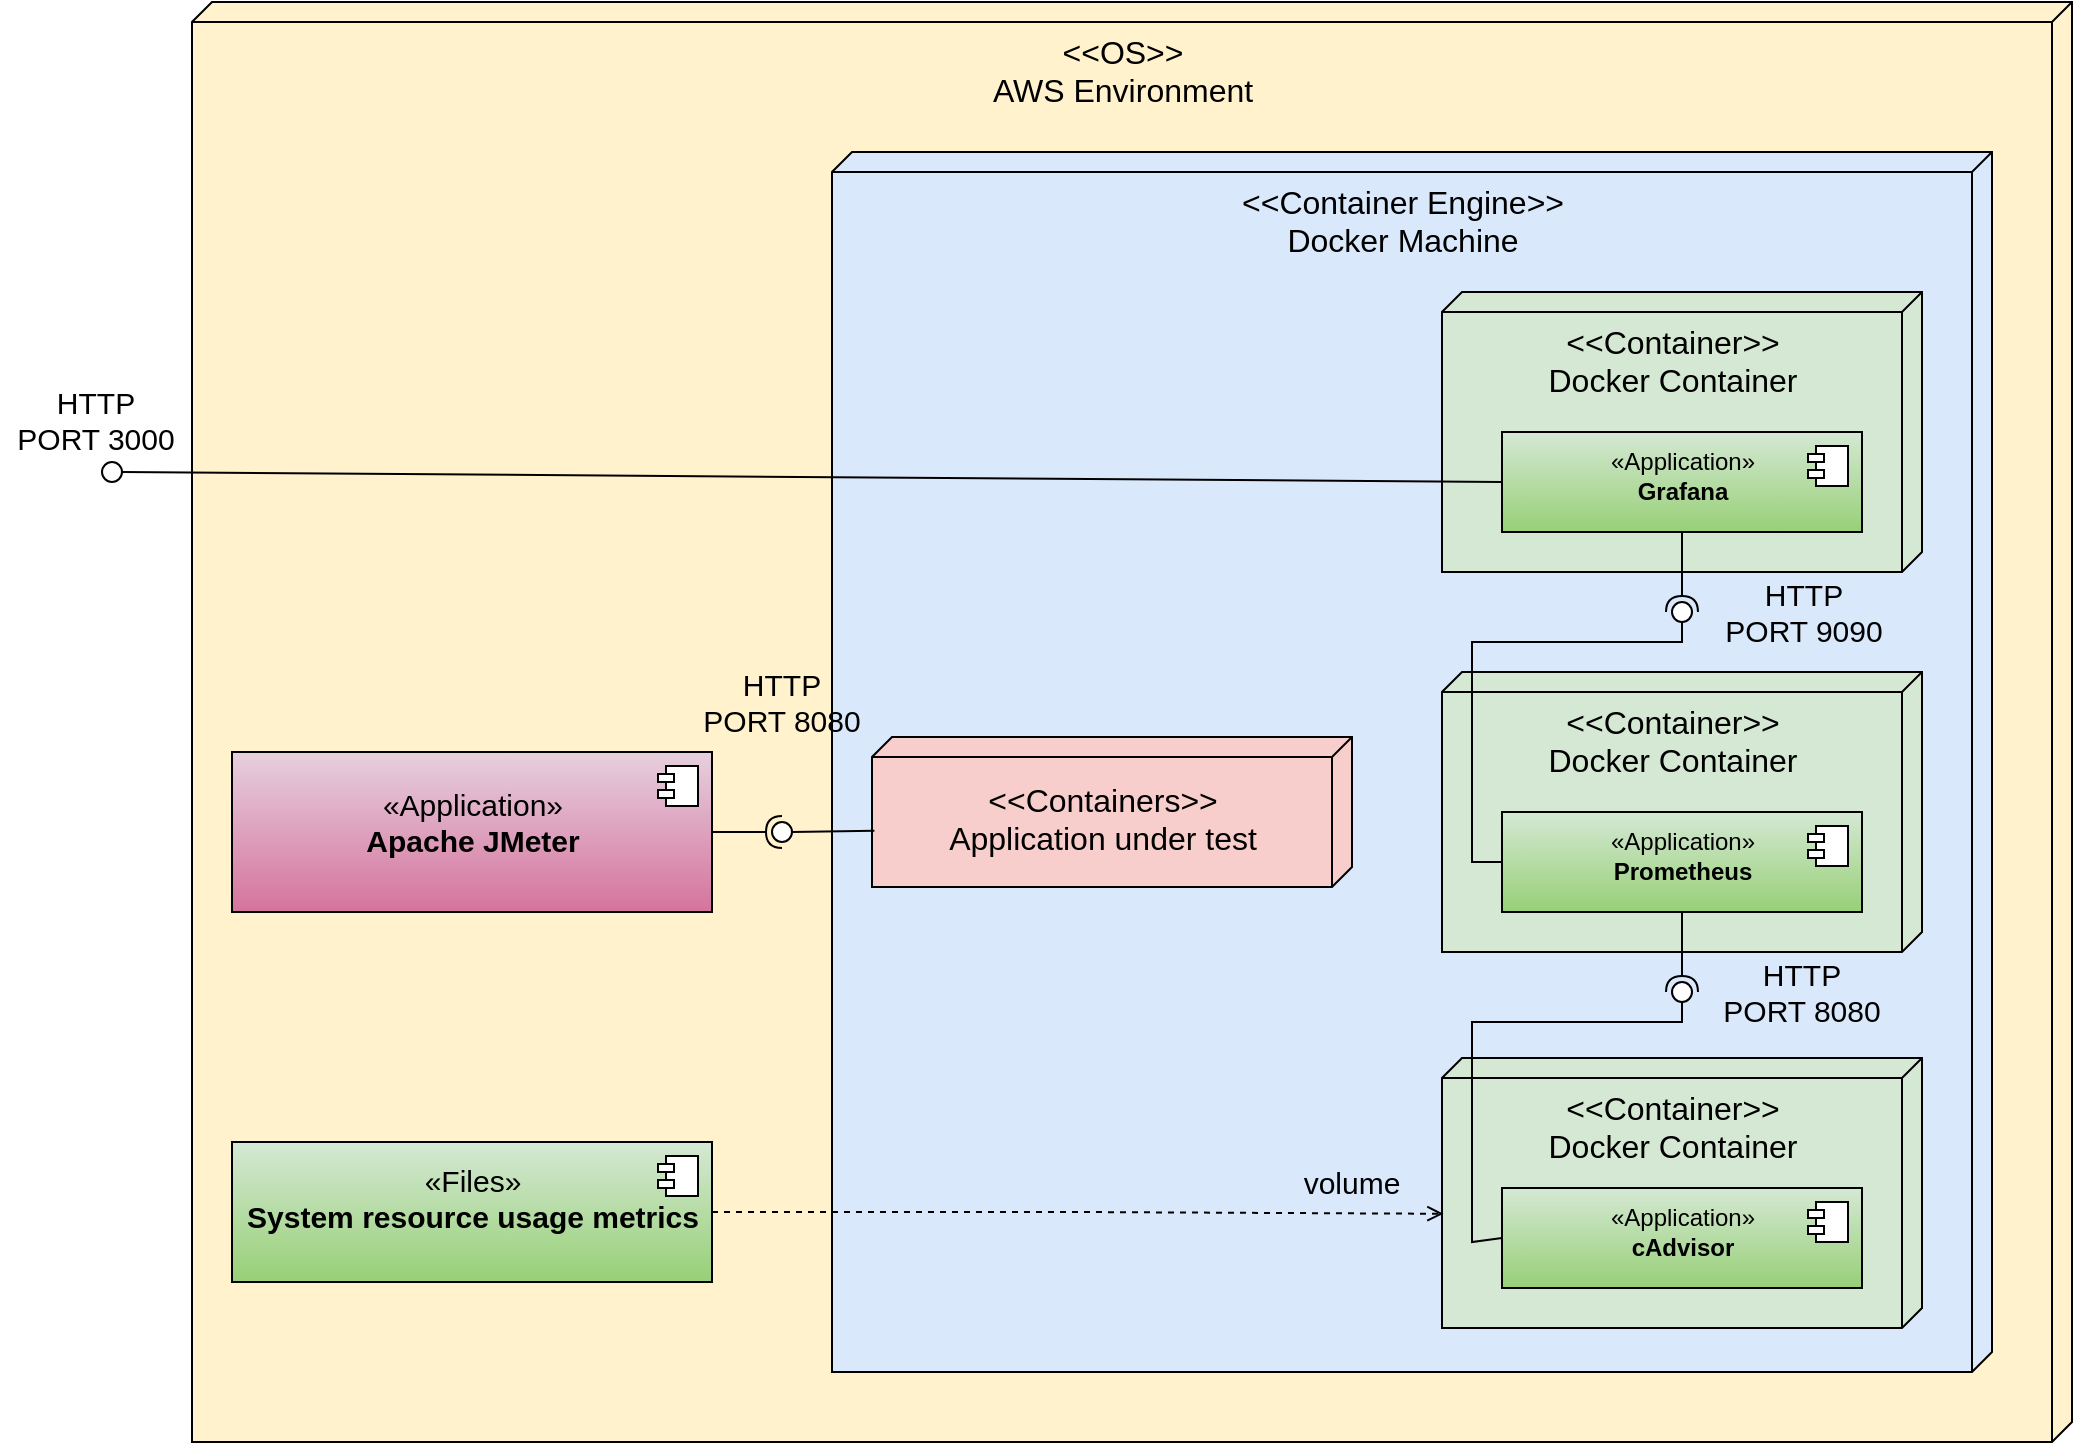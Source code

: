 <mxfile version="20.2.5" type="device"><diagram id="4Eg-rEdWUZAbIt0aXv7w" name="Page-1"><mxGraphModel dx="2881" dy="1134" grid="1" gridSize="10" guides="1" tooltips="1" connect="1" arrows="1" fold="1" page="1" pageScale="1" pageWidth="850" pageHeight="1100" math="0" shadow="0"><root><mxCell id="0"/><mxCell id="1" parent="0"/><mxCell id="MHwHA6D8x4Dm1rBFjHaf-4" value="&lt;span style=&quot;font-size: 16px;&quot;&gt;&amp;lt;&amp;lt;OS&amp;gt;&amp;gt;&lt;br&gt;AWS Environment&lt;br&gt;&lt;/span&gt;" style="verticalAlign=bottom;align=center;spacingTop=8;spacingLeft=2;spacingRight=12;shape=cube;size=10;direction=south;fontStyle=0;html=1;labelPosition=center;verticalLabelPosition=top;spacing=-54;rounded=0;labelBackgroundColor=none;fillColor=#fff2cc;strokeColor=#000000;" vertex="1" parent="1"><mxGeometry x="-70" y="170" width="940" height="720" as="geometry"/></mxCell><mxCell id="xygY9TsRMGHUz12wgXeU-8" value="&lt;span style=&quot;font-size: 16px;&quot;&gt;&amp;lt;&amp;lt;Container Engine&amp;gt;&amp;gt;&lt;br&gt;Docker Machine&lt;br&gt;&lt;/span&gt;" style="verticalAlign=bottom;align=center;spacingTop=8;spacingLeft=2;spacingRight=12;shape=cube;size=10;direction=south;fontStyle=0;html=1;labelPosition=center;verticalLabelPosition=top;spacing=-54;rounded=0;labelBackgroundColor=none;fillColor=#dae8fc;strokeColor=#000000;" parent="1" vertex="1"><mxGeometry x="250" y="245" width="580" height="610" as="geometry"/></mxCell><mxCell id="xygY9TsRMGHUz12wgXeU-13" value="&lt;span style=&quot;font-size: 16px;&quot;&gt;&amp;lt;&amp;lt;Container&amp;gt;&amp;gt;&lt;br&gt;Docker Container&lt;br&gt;&lt;/span&gt;" style="verticalAlign=bottom;align=center;spacingTop=8;spacingLeft=2;spacingRight=12;shape=cube;size=10;direction=south;fontStyle=0;html=1;labelPosition=center;verticalLabelPosition=top;spacing=-54;rounded=0;fillColor=#d5e8d4;strokeColor=#000000;" parent="1" vertex="1"><mxGeometry x="555" y="315" width="240" height="140" as="geometry"/></mxCell><mxCell id="xygY9TsRMGHUz12wgXeU-14" value="«Application»&lt;br&gt;&lt;b&gt;Grafana&lt;/b&gt;" style="html=1;dropTarget=0;labelPosition=center;verticalLabelPosition=top;align=center;verticalAlign=bottom;spacing=-37;rounded=0;fillColor=#d5e8d4;strokeColor=#000000;gradientColor=#97d077;" parent="1" vertex="1"><mxGeometry x="585" y="385" width="180" height="50" as="geometry"/></mxCell><mxCell id="xygY9TsRMGHUz12wgXeU-15" value="" style="shape=module;jettyWidth=8;jettyHeight=4;rounded=0;" parent="xygY9TsRMGHUz12wgXeU-14" vertex="1"><mxGeometry x="1" width="20" height="20" relative="1" as="geometry"><mxPoint x="-27" y="7" as="offset"/></mxGeometry></mxCell><mxCell id="xygY9TsRMGHUz12wgXeU-16" value="&lt;span style=&quot;font-size: 16px;&quot;&gt;&amp;lt;&amp;lt;Container&amp;gt;&amp;gt;&lt;/span&gt;&lt;br style=&quot;font-size: 16px;&quot;&gt;&lt;span style=&quot;font-size: 16px;&quot;&gt;Docker Container&lt;/span&gt;&lt;span style=&quot;font-size: 16px;&quot;&gt;&lt;br&gt;&lt;/span&gt;" style="verticalAlign=bottom;align=center;spacingTop=8;spacingLeft=2;spacingRight=12;shape=cube;size=10;direction=south;fontStyle=0;html=1;labelPosition=center;verticalLabelPosition=top;spacing=-54;rounded=0;fillColor=#d5e8d4;strokeColor=#000000;" parent="1" vertex="1"><mxGeometry x="555" y="505" width="240" height="140" as="geometry"/></mxCell><mxCell id="xygY9TsRMGHUz12wgXeU-17" value="«Application»&lt;br&gt;&lt;b&gt;Prometheus&lt;br&gt;&lt;/b&gt;" style="html=1;dropTarget=0;labelPosition=center;verticalLabelPosition=top;align=center;verticalAlign=bottom;spacing=-37;rounded=0;fillColor=#d5e8d4;strokeColor=#000000;gradientColor=#97d077;" parent="1" vertex="1"><mxGeometry x="585" y="575" width="180" height="50" as="geometry"/></mxCell><mxCell id="xygY9TsRMGHUz12wgXeU-18" value="" style="shape=module;jettyWidth=8;jettyHeight=4;rounded=0;" parent="xygY9TsRMGHUz12wgXeU-17" vertex="1"><mxGeometry x="1" width="20" height="20" relative="1" as="geometry"><mxPoint x="-27" y="7" as="offset"/></mxGeometry></mxCell><mxCell id="xygY9TsRMGHUz12wgXeU-19" value="&lt;span style=&quot;font-size: 16px;&quot;&gt;&amp;lt;&amp;lt;Containers&amp;gt;&amp;gt;&lt;/span&gt;&lt;br style=&quot;font-size: 16px;&quot;&gt;&lt;span style=&quot;font-size: 16px;&quot;&gt;Application under test&lt;/span&gt;&lt;span style=&quot;font-size: 16px;&quot;&gt;&lt;br&gt;&lt;/span&gt;" style="verticalAlign=bottom;align=center;spacingTop=8;spacingLeft=2;spacingRight=12;shape=cube;size=10;direction=south;fontStyle=0;html=1;labelPosition=center;verticalLabelPosition=top;spacing=-60;rounded=0;fillColor=#f8cecc;strokeColor=#000000;" parent="1" vertex="1"><mxGeometry x="270" y="537.5" width="240" height="75" as="geometry"/></mxCell><mxCell id="MHwHA6D8x4Dm1rBFjHaf-1" value="&lt;span style=&quot;font-size: 16px;&quot;&gt;&amp;lt;&amp;lt;Container&amp;gt;&amp;gt;&lt;/span&gt;&lt;br style=&quot;font-size: 16px;&quot;&gt;&lt;span style=&quot;font-size: 16px;&quot;&gt;Docker Container&lt;/span&gt;&lt;span style=&quot;font-size: 16px;&quot;&gt;&lt;br&gt;&lt;/span&gt;" style="verticalAlign=bottom;align=center;spacingTop=8;spacingLeft=2;spacingRight=12;shape=cube;size=10;direction=south;fontStyle=0;html=1;labelPosition=center;verticalLabelPosition=top;spacing=-54;rounded=0;fillColor=#d5e8d4;strokeColor=#000000;" vertex="1" parent="1"><mxGeometry x="555" y="698" width="240" height="135" as="geometry"/></mxCell><mxCell id="MHwHA6D8x4Dm1rBFjHaf-2" value="«Application»&lt;br&gt;&lt;b&gt;cAdvisor&lt;br&gt;&lt;/b&gt;" style="html=1;dropTarget=0;labelPosition=center;verticalLabelPosition=top;align=center;verticalAlign=bottom;spacing=-37;rounded=0;fillColor=#d5e8d4;strokeColor=#000000;gradientColor=#97d077;" vertex="1" parent="1"><mxGeometry x="585" y="763" width="180" height="50" as="geometry"/></mxCell><mxCell id="MHwHA6D8x4Dm1rBFjHaf-3" value="" style="shape=module;jettyWidth=8;jettyHeight=4;rounded=0;" vertex="1" parent="MHwHA6D8x4Dm1rBFjHaf-2"><mxGeometry x="1" width="20" height="20" relative="1" as="geometry"><mxPoint x="-27" y="7" as="offset"/></mxGeometry></mxCell><mxCell id="MHwHA6D8x4Dm1rBFjHaf-5" value="«Application»&lt;br style=&quot;font-size: 15px;&quot;&gt;&lt;b style=&quot;font-size: 15px;&quot;&gt;Apache JMeter&lt;/b&gt;" style="html=1;dropTarget=0;labelPosition=center;verticalLabelPosition=top;align=center;verticalAlign=bottom;spacing=-54;rounded=0;fontSize=15;fillColor=#e6d0de;strokeColor=#000000;gradientColor=#d5739d;" vertex="1" parent="1"><mxGeometry x="-50" y="545" width="240" height="80" as="geometry"/></mxCell><mxCell id="MHwHA6D8x4Dm1rBFjHaf-6" value="" style="shape=module;jettyWidth=8;jettyHeight=4;rounded=0;" vertex="1" parent="MHwHA6D8x4Dm1rBFjHaf-5"><mxGeometry x="1" width="20" height="20" relative="1" as="geometry"><mxPoint x="-27" y="7" as="offset"/></mxGeometry></mxCell><mxCell id="MHwHA6D8x4Dm1rBFjHaf-9" value="" style="rounded=0;orthogonalLoop=1;jettySize=auto;html=1;endArrow=none;endFill=0;sketch=0;sourcePerimeterSpacing=0;targetPerimeterSpacing=0;fontSize=15;exitX=0;exitY=0.5;exitDx=0;exitDy=0;" edge="1" target="MHwHA6D8x4Dm1rBFjHaf-11" parent="1" source="MHwHA6D8x4Dm1rBFjHaf-2"><mxGeometry relative="1" as="geometry"><mxPoint x="260" y="505" as="sourcePoint"/><Array as="points"><mxPoint x="570" y="790"/><mxPoint x="570" y="680"/><mxPoint x="675" y="680"/></Array></mxGeometry></mxCell><mxCell id="MHwHA6D8x4Dm1rBFjHaf-10" value="" style="rounded=0;orthogonalLoop=1;jettySize=auto;html=1;endArrow=halfCircle;endFill=0;entryX=0.5;entryY=0.5;endSize=6;strokeWidth=1;sketch=0;fontSize=15;exitX=0.5;exitY=1;exitDx=0;exitDy=0;" edge="1" target="MHwHA6D8x4Dm1rBFjHaf-11" parent="1" source="xygY9TsRMGHUz12wgXeU-17"><mxGeometry relative="1" as="geometry"><mxPoint x="300" y="505" as="sourcePoint"/></mxGeometry></mxCell><mxCell id="MHwHA6D8x4Dm1rBFjHaf-11" value="" style="ellipse;whiteSpace=wrap;html=1;align=center;aspect=fixed;resizable=0;points=[];outlineConnect=0;sketch=0;fontSize=15;" vertex="1" parent="1"><mxGeometry x="670" y="660" width="10" height="10" as="geometry"/></mxCell><mxCell id="MHwHA6D8x4Dm1rBFjHaf-12" value="" style="rounded=0;orthogonalLoop=1;jettySize=auto;html=1;endArrow=none;endFill=0;sketch=0;sourcePerimeterSpacing=0;targetPerimeterSpacing=0;fontSize=15;exitX=0;exitY=0.5;exitDx=0;exitDy=0;" edge="1" target="MHwHA6D8x4Dm1rBFjHaf-14" parent="1" source="xygY9TsRMGHUz12wgXeU-17"><mxGeometry relative="1" as="geometry"><mxPoint x="70" y="515" as="sourcePoint"/><Array as="points"><mxPoint x="570" y="600"/><mxPoint x="570" y="490"/><mxPoint x="675" y="490"/></Array></mxGeometry></mxCell><mxCell id="MHwHA6D8x4Dm1rBFjHaf-13" value="" style="rounded=0;orthogonalLoop=1;jettySize=auto;html=1;endArrow=halfCircle;endFill=0;entryX=0.5;entryY=0.5;endSize=6;strokeWidth=1;sketch=0;fontSize=15;exitX=0.5;exitY=1;exitDx=0;exitDy=0;" edge="1" target="MHwHA6D8x4Dm1rBFjHaf-14" parent="1" source="xygY9TsRMGHUz12wgXeU-14"><mxGeometry relative="1" as="geometry"><mxPoint x="110" y="515" as="sourcePoint"/></mxGeometry></mxCell><mxCell id="MHwHA6D8x4Dm1rBFjHaf-14" value="" style="ellipse;whiteSpace=wrap;html=1;align=center;aspect=fixed;resizable=0;points=[];outlineConnect=0;sketch=0;fontSize=15;strokeColor=#000000;" vertex="1" parent="1"><mxGeometry x="670" y="470" width="10" height="10" as="geometry"/></mxCell><mxCell id="MHwHA6D8x4Dm1rBFjHaf-16" value="" style="rounded=0;orthogonalLoop=1;jettySize=auto;html=1;endArrow=none;endFill=0;sketch=0;sourcePerimeterSpacing=0;targetPerimeterSpacing=0;fontSize=15;exitX=0.625;exitY=0.995;exitDx=0;exitDy=0;exitPerimeter=0;" edge="1" target="MHwHA6D8x4Dm1rBFjHaf-18" parent="1" source="xygY9TsRMGHUz12wgXeU-19"><mxGeometry relative="1" as="geometry"><mxPoint x="280" y="585" as="sourcePoint"/></mxGeometry></mxCell><mxCell id="MHwHA6D8x4Dm1rBFjHaf-17" value="" style="rounded=0;orthogonalLoop=1;jettySize=auto;html=1;endArrow=halfCircle;endFill=0;entryX=0.5;entryY=0.5;endSize=6;strokeWidth=1;sketch=0;fontSize=15;exitX=1;exitY=0.5;exitDx=0;exitDy=0;" edge="1" target="MHwHA6D8x4Dm1rBFjHaf-18" parent="1" source="MHwHA6D8x4Dm1rBFjHaf-5"><mxGeometry relative="1" as="geometry"><mxPoint x="320" y="585" as="sourcePoint"/></mxGeometry></mxCell><mxCell id="MHwHA6D8x4Dm1rBFjHaf-18" value="" style="ellipse;whiteSpace=wrap;html=1;align=center;aspect=fixed;resizable=0;points=[];outlineConnect=0;sketch=0;fontSize=15;strokeColor=#000000;" vertex="1" parent="1"><mxGeometry x="220" y="580" width="10" height="10" as="geometry"/></mxCell><mxCell id="MHwHA6D8x4Dm1rBFjHaf-21" style="edgeStyle=orthogonalEdgeStyle;rounded=0;orthogonalLoop=1;jettySize=auto;html=1;exitX=1;exitY=0.5;exitDx=0;exitDy=0;fontSize=15;endArrow=open;endFill=0;dashed=1;entryX=0.577;entryY=0.997;entryDx=0;entryDy=0;entryPerimeter=0;" edge="1" parent="1" source="MHwHA6D8x4Dm1rBFjHaf-19" target="MHwHA6D8x4Dm1rBFjHaf-1"><mxGeometry relative="1" as="geometry"><mxPoint x="550" y="776" as="targetPoint"/></mxGeometry></mxCell><mxCell id="MHwHA6D8x4Dm1rBFjHaf-19" value="&lt;font style=&quot;font-size: 15px;&quot;&gt;«Files»&lt;br&gt;&lt;b&gt;System resource usage metrics&lt;/b&gt;&lt;/font&gt;" style="html=1;dropTarget=0;labelPosition=center;verticalLabelPosition=top;align=center;verticalAlign=bottom;spacing=-47;rounded=0;fillColor=#d5e8d4;strokeColor=#000000;gradientColor=#97d077;" vertex="1" parent="1"><mxGeometry x="-50" y="740" width="240" height="70" as="geometry"/></mxCell><mxCell id="MHwHA6D8x4Dm1rBFjHaf-20" value="" style="shape=module;jettyWidth=8;jettyHeight=4;rounded=0;" vertex="1" parent="MHwHA6D8x4Dm1rBFjHaf-19"><mxGeometry x="1" width="20" height="20" relative="1" as="geometry"><mxPoint x="-27" y="7" as="offset"/></mxGeometry></mxCell><mxCell id="MHwHA6D8x4Dm1rBFjHaf-24" value="" style="rounded=0;orthogonalLoop=1;jettySize=auto;html=1;endArrow=none;endFill=0;sketch=0;sourcePerimeterSpacing=0;targetPerimeterSpacing=0;fontSize=15;exitX=0;exitY=0.5;exitDx=0;exitDy=0;" edge="1" target="MHwHA6D8x4Dm1rBFjHaf-26" parent="1" source="xygY9TsRMGHUz12wgXeU-14"><mxGeometry relative="1" as="geometry"><mxPoint x="550" y="485" as="sourcePoint"/></mxGeometry></mxCell><mxCell id="MHwHA6D8x4Dm1rBFjHaf-26" value="" style="ellipse;whiteSpace=wrap;html=1;align=center;aspect=fixed;resizable=0;points=[];outlineConnect=0;sketch=0;fontSize=15;strokeColor=#000000;" vertex="1" parent="1"><mxGeometry x="-115" y="400" width="10" height="10" as="geometry"/></mxCell><mxCell id="MHwHA6D8x4Dm1rBFjHaf-27" value="volume" style="text;html=1;strokeColor=none;fillColor=none;align=center;verticalAlign=middle;whiteSpace=wrap;rounded=0;fontSize=15;" vertex="1" parent="1"><mxGeometry x="480" y="745" width="60" height="30" as="geometry"/></mxCell><mxCell id="MHwHA6D8x4Dm1rBFjHaf-29" value="HTTP&lt;br&gt;PORT 3000" style="text;html=1;strokeColor=none;fillColor=none;align=center;verticalAlign=middle;whiteSpace=wrap;rounded=0;fontSize=15;" vertex="1" parent="1"><mxGeometry x="-166" y="364" width="96" height="30" as="geometry"/></mxCell><mxCell id="MHwHA6D8x4Dm1rBFjHaf-30" value="HTTP&lt;br&gt;PORT 8080" style="text;html=1;strokeColor=none;fillColor=none;align=center;verticalAlign=middle;whiteSpace=wrap;rounded=0;fontSize=15;" vertex="1" parent="1"><mxGeometry x="160" y="505" width="130" height="30" as="geometry"/></mxCell><mxCell id="MHwHA6D8x4Dm1rBFjHaf-31" value="HTTP&lt;br&gt;PORT 9090" style="text;html=1;strokeColor=none;fillColor=none;align=center;verticalAlign=middle;whiteSpace=wrap;rounded=0;fontSize=15;" vertex="1" parent="1"><mxGeometry x="671" y="460" width="130" height="30" as="geometry"/></mxCell><mxCell id="MHwHA6D8x4Dm1rBFjHaf-32" value="HTTP&lt;br&gt;PORT 8080" style="text;html=1;strokeColor=none;fillColor=none;align=center;verticalAlign=middle;whiteSpace=wrap;rounded=0;fontSize=15;" vertex="1" parent="1"><mxGeometry x="670" y="650" width="130" height="30" as="geometry"/></mxCell></root></mxGraphModel></diagram></mxfile>